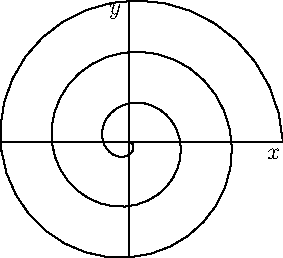 import graph;
size(5cm,5cm);

xaxis("$x$");
yaxis("$y$");

real x(real t) {return t*cos((-1)*t);}
real y(real t) {return t*sin((-1)*t);}

draw(graph(x,y,0,6*pi));

